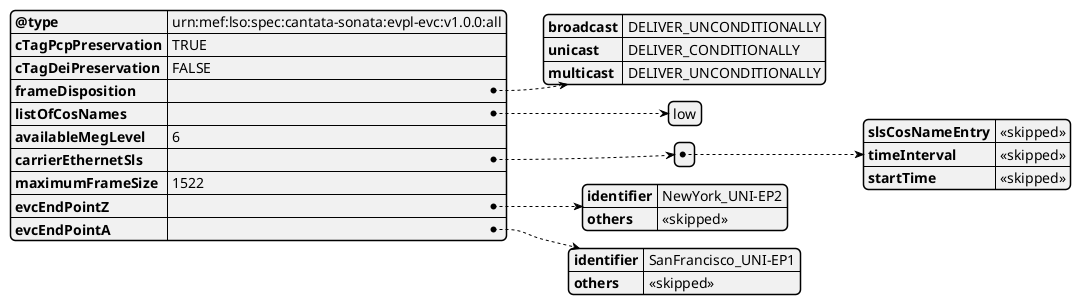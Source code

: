 @startjson
{
"@type": "urn:mef:lso:spec:cantata-sonata:evpl-evc:v1.0.0:all",
"cTagPcpPreservation":"TRUE",
"cTagDeiPreservation":"FALSE",
"frameDisposition": {
  "broadcast": "DELIVER_UNCONDITIONALLY",
  "unicast": "DELIVER_CONDITIONALLY",
  "multicast": "DELIVER_UNCONDITIONALLY"
  },
"listOfCosNames": ["low"],
"availableMegLevel": "6",
  "carrierEthernetSls": [
    {
      "slsCosNameEntry": "<<skipped>>",
      "timeInterval": "<<skipped>>",
      "startTime":  "<<skipped>>"
    }
  ],
  "maximumFrameSize": 1522,
  "evcEndPointZ": {
    "identifier": "NewYork_UNI-EP2",
    "others": "<<skipped>>"
  },
    "evcEndPointA": {
    "identifier": "SanFrancisco_UNI-EP1",
    "others": "<<skipped>>"
  }
}



@endjson